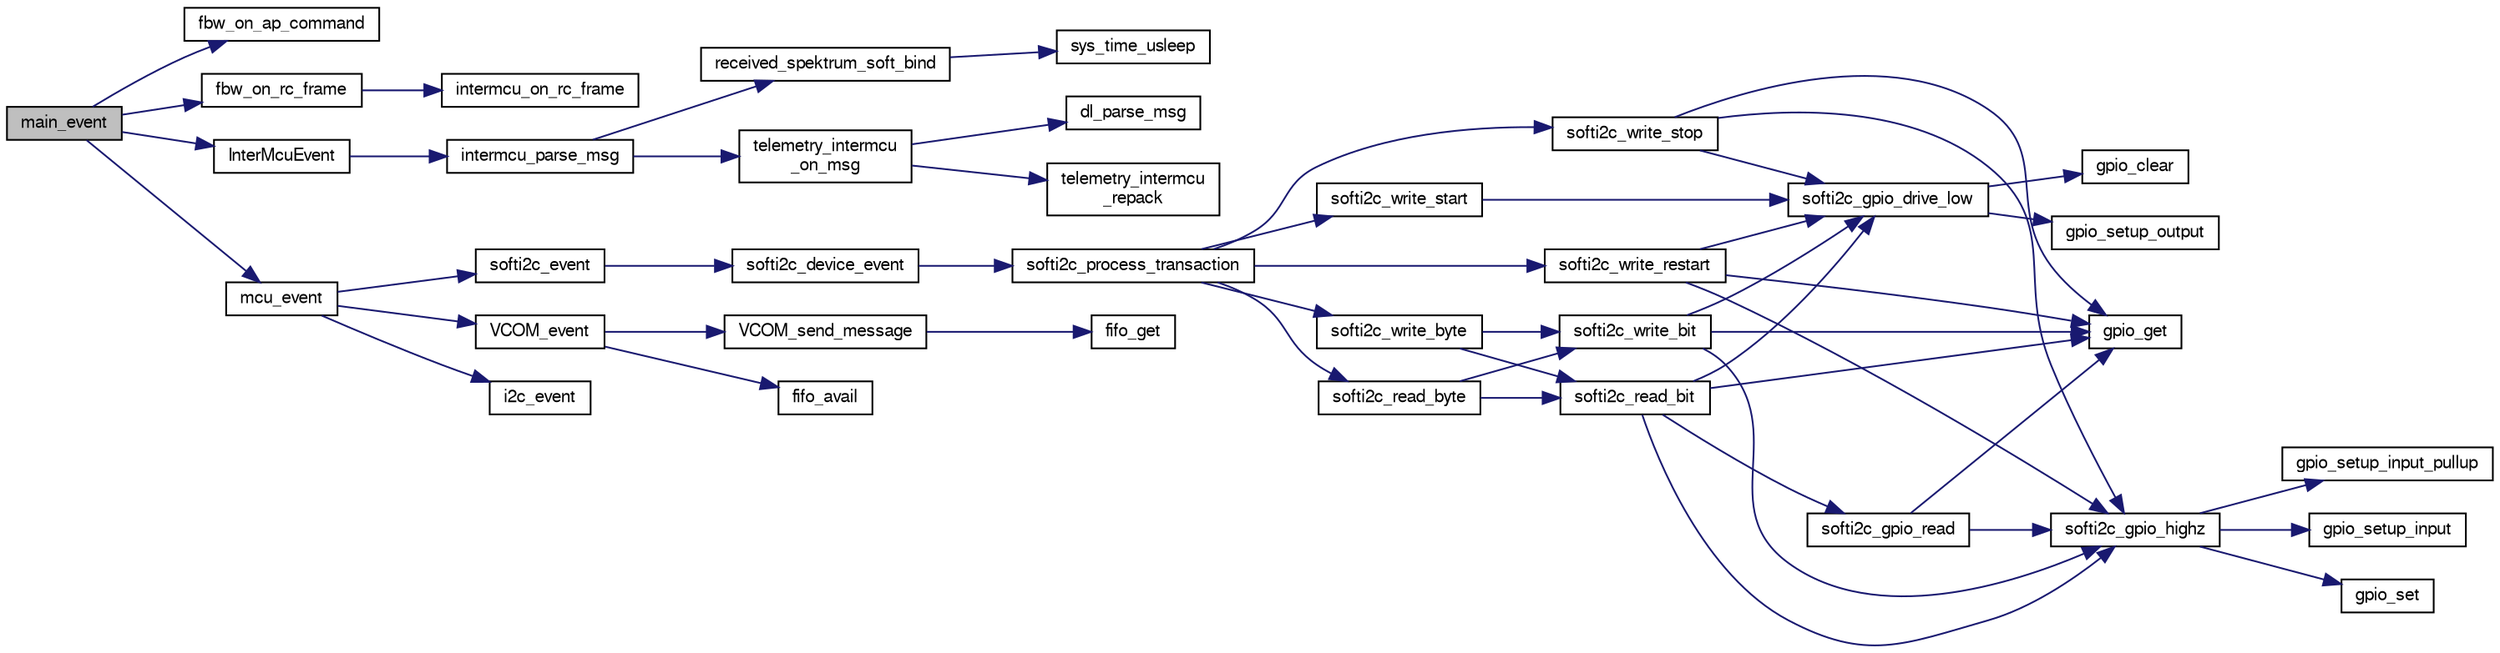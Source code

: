 digraph "main_event"
{
  edge [fontname="FreeSans",fontsize="10",labelfontname="FreeSans",labelfontsize="10"];
  node [fontname="FreeSans",fontsize="10",shape=record];
  rankdir="LR";
  Node1 [label="main_event",height=0.2,width=0.4,color="black", fillcolor="grey75", style="filled", fontcolor="black"];
  Node1 -> Node2 [color="midnightblue",fontsize="10",style="solid",fontname="FreeSans"];
  Node2 [label="fbw_on_ap_command",height=0.2,width=0.4,color="black", fillcolor="white", style="filled",URL="$rotorcraft_2main__fbw_8c.html#aa08cd441cb967eb3e901b4e8783fac23",tooltip="Callback when receive commands from the AP. "];
  Node1 -> Node3 [color="midnightblue",fontsize="10",style="solid",fontname="FreeSans"];
  Node3 [label="fbw_on_rc_frame",height=0.2,width=0.4,color="black", fillcolor="white", style="filled",URL="$rotorcraft_2main__fbw_8c.html#a9315fe63b323bff7e8b6a46ceb10138f",tooltip="Callback when we received an RC frame. "];
  Node3 -> Node4 [color="midnightblue",fontsize="10",style="solid",fontname="FreeSans"];
  Node4 [label="intermcu_on_rc_frame",height=0.2,width=0.4,color="black", fillcolor="white", style="filled",URL="$intermcu__fbw_8c.html#aa60e278348807df613abfa9ba8663503"];
  Node1 -> Node5 [color="midnightblue",fontsize="10",style="solid",fontname="FreeSans"];
  Node5 [label="InterMcuEvent",height=0.2,width=0.4,color="black", fillcolor="white", style="filled",URL="$intermcu__fbw_8c.html#a33141c0ab91bcac2e0d5862739d728aa"];
  Node5 -> Node6 [color="midnightblue",fontsize="10",style="solid",fontname="FreeSans"];
  Node6 [label="intermcu_parse_msg",height=0.2,width=0.4,color="black", fillcolor="white", style="filled",URL="$intermcu__fbw_8c.html#a335ac55e41c48ae94a03a8a17c0af5d8"];
  Node6 -> Node7 [color="midnightblue",fontsize="10",style="solid",fontname="FreeSans"];
  Node7 [label="telemetry_intermcu\l_on_msg",height=0.2,width=0.4,color="black", fillcolor="white", style="filled",URL="$telemetry__intermcu_8h.html#a06d6fba8d0891b94f3b150c7e31bbf82"];
  Node7 -> Node8 [color="midnightblue",fontsize="10",style="solid",fontname="FreeSans"];
  Node8 [label="dl_parse_msg",height=0.2,width=0.4,color="black", fillcolor="white", style="filled",URL="$setup__actuators_8c.html#a8622e4eaf1529d8c64af55c0d05dadbe",tooltip="Should be called when chars are available in dl_buffer. "];
  Node7 -> Node9 [color="midnightblue",fontsize="10",style="solid",fontname="FreeSans"];
  Node9 [label="telemetry_intermcu\l_repack",height=0.2,width=0.4,color="black", fillcolor="white", style="filled",URL="$telemetry__intermcu__fbw_8c.html#ad57afcdf06b03a2859cf3d965e1a9e74"];
  Node6 -> Node10 [color="midnightblue",fontsize="10",style="solid",fontname="FreeSans"];
  Node10 [label="received_spektrum_soft_bind",height=0.2,width=0.4,color="black", fillcolor="white", style="filled",URL="$spektrum__soft__bind__fbw_8c.html#a019a8098631a35cbcdae0c277dbaba6f"];
  Node10 -> Node11 [color="midnightblue",fontsize="10",style="solid",fontname="FreeSans"];
  Node11 [label="sys_time_usleep",height=0.2,width=0.4,color="black", fillcolor="white", style="filled",URL="$chibios_2mcu__periph_2sys__time__arch_8c.html#a74db3eed857f9c53bb67db256c12bc83",tooltip="sys_time_usleep(uint32_t us) "];
  Node1 -> Node12 [color="midnightblue",fontsize="10",style="solid",fontname="FreeSans"];
  Node12 [label="mcu_event",height=0.2,width=0.4,color="black", fillcolor="white", style="filled",URL="$group__mcu__periph.html#gaf44fd3e4d3d56943e4d0e89100974b07",tooltip="MCU event functions. "];
  Node12 -> Node13 [color="midnightblue",fontsize="10",style="solid",fontname="FreeSans"];
  Node13 [label="i2c_event",height=0.2,width=0.4,color="black", fillcolor="white", style="filled",URL="$group__i2c.html#ga05763355d0e087ba41feab61dd773fe6",tooltip="i2c_event() function "];
  Node12 -> Node14 [color="midnightblue",fontsize="10",style="solid",fontname="FreeSans"];
  Node14 [label="softi2c_event",height=0.2,width=0.4,color="black", fillcolor="white", style="filled",URL="$softi2c_8c.html#a00f14c5101231479a8ceab61ae4cad7c"];
  Node14 -> Node15 [color="midnightblue",fontsize="10",style="solid",fontname="FreeSans"];
  Node15 [label="softi2c_device_event",height=0.2,width=0.4,color="black", fillcolor="white", style="filled",URL="$softi2c_8c.html#a25e9e1f40150fe875f3f75fd2b079618"];
  Node15 -> Node16 [color="midnightblue",fontsize="10",style="solid",fontname="FreeSans"];
  Node16 [label="softi2c_process_transaction",height=0.2,width=0.4,color="black", fillcolor="white", style="filled",URL="$softi2c_8c.html#ad94e633dd55968bdb12b7289d2e85d0f"];
  Node16 -> Node17 [color="midnightblue",fontsize="10",style="solid",fontname="FreeSans"];
  Node17 [label="softi2c_write_start",height=0.2,width=0.4,color="black", fillcolor="white", style="filled",URL="$softi2c_8c.html#ae6f8766f290a4fabfad3d6099b3e98e0"];
  Node17 -> Node18 [color="midnightblue",fontsize="10",style="solid",fontname="FreeSans"];
  Node18 [label="softi2c_gpio_drive_low",height=0.2,width=0.4,color="black", fillcolor="white", style="filled",URL="$softi2c_8c.html#a828e709a0e6357d1b1a3184d8272e409"];
  Node18 -> Node19 [color="midnightblue",fontsize="10",style="solid",fontname="FreeSans"];
  Node19 [label="gpio_setup_output",height=0.2,width=0.4,color="black", fillcolor="white", style="filled",URL="$chibios_2mcu__periph_2gpio__arch_8c.html#a614c4a447f1e43381d92c682ac3b953f",tooltip="Setup one or more pins of the given GPIO port as outputs. "];
  Node18 -> Node20 [color="midnightblue",fontsize="10",style="solid",fontname="FreeSans"];
  Node20 [label="gpio_clear",height=0.2,width=0.4,color="black", fillcolor="white", style="filled",URL="$chibios_2mcu__periph_2gpio__arch_8h.html#a302a5c9e7203669d0b9db8a2952fe009",tooltip="Clear a gpio output to low level. "];
  Node16 -> Node21 [color="midnightblue",fontsize="10",style="solid",fontname="FreeSans"];
  Node21 [label="softi2c_write_byte",height=0.2,width=0.4,color="black", fillcolor="white", style="filled",URL="$softi2c_8c.html#aa20d39b61646e34b1eacfa85d092524e"];
  Node21 -> Node22 [color="midnightblue",fontsize="10",style="solid",fontname="FreeSans"];
  Node22 [label="softi2c_write_bit",height=0.2,width=0.4,color="black", fillcolor="white", style="filled",URL="$softi2c_8c.html#aadbee361430868c06c776b2f2e5ad29f"];
  Node22 -> Node18 [color="midnightblue",fontsize="10",style="solid",fontname="FreeSans"];
  Node22 -> Node23 [color="midnightblue",fontsize="10",style="solid",fontname="FreeSans"];
  Node23 [label="softi2c_gpio_highz",height=0.2,width=0.4,color="black", fillcolor="white", style="filled",URL="$softi2c_8c.html#a8743c24425fb5c7d25977071dbad70e9"];
  Node23 -> Node24 [color="midnightblue",fontsize="10",style="solid",fontname="FreeSans"];
  Node24 [label="gpio_setup_input_pullup",height=0.2,width=0.4,color="black", fillcolor="white", style="filled",URL="$chibios_2mcu__periph_2gpio__arch_8c.html#a37fe4e6fcefe371821cc61a78ed34711",tooltip="Setup one or more pins of the given GPIO port as inputs with pull up resistor enabled. "];
  Node23 -> Node25 [color="midnightblue",fontsize="10",style="solid",fontname="FreeSans"];
  Node25 [label="gpio_setup_input",height=0.2,width=0.4,color="black", fillcolor="white", style="filled",URL="$chibios_2mcu__periph_2gpio__arch_8c.html#ae7d0172a824f41338c10872b96cc541b",tooltip="Setup one or more pins of the given GPIO port as inputs. "];
  Node23 -> Node26 [color="midnightblue",fontsize="10",style="solid",fontname="FreeSans"];
  Node26 [label="gpio_set",height=0.2,width=0.4,color="black", fillcolor="white", style="filled",URL="$chibios_2mcu__periph_2gpio__arch_8h.html#a0da8ef247730680b4ffa595d11069051",tooltip="Set a gpio output to high level. "];
  Node22 -> Node27 [color="midnightblue",fontsize="10",style="solid",fontname="FreeSans"];
  Node27 [label="gpio_get",height=0.2,width=0.4,color="black", fillcolor="white", style="filled",URL="$chibios_2mcu__periph_2gpio__arch_8h.html#afd6403990094d8cd6010b2e641a977da",tooltip="Get level of a gpio. "];
  Node21 -> Node28 [color="midnightblue",fontsize="10",style="solid",fontname="FreeSans"];
  Node28 [label="softi2c_read_bit",height=0.2,width=0.4,color="black", fillcolor="white", style="filled",URL="$softi2c_8c.html#a688954bbf22651068611c16ffd44abb1"];
  Node28 -> Node18 [color="midnightblue",fontsize="10",style="solid",fontname="FreeSans"];
  Node28 -> Node23 [color="midnightblue",fontsize="10",style="solid",fontname="FreeSans"];
  Node28 -> Node27 [color="midnightblue",fontsize="10",style="solid",fontname="FreeSans"];
  Node28 -> Node29 [color="midnightblue",fontsize="10",style="solid",fontname="FreeSans"];
  Node29 [label="softi2c_gpio_read",height=0.2,width=0.4,color="black", fillcolor="white", style="filled",URL="$softi2c_8c.html#a9e7492d54676bfe31b964f2430dcbf58"];
  Node29 -> Node23 [color="midnightblue",fontsize="10",style="solid",fontname="FreeSans"];
  Node29 -> Node27 [color="midnightblue",fontsize="10",style="solid",fontname="FreeSans"];
  Node16 -> Node30 [color="midnightblue",fontsize="10",style="solid",fontname="FreeSans"];
  Node30 [label="softi2c_write_restart",height=0.2,width=0.4,color="black", fillcolor="white", style="filled",URL="$softi2c_8c.html#a0a290bb3e426004548796dc35f433b39"];
  Node30 -> Node18 [color="midnightblue",fontsize="10",style="solid",fontname="FreeSans"];
  Node30 -> Node23 [color="midnightblue",fontsize="10",style="solid",fontname="FreeSans"];
  Node30 -> Node27 [color="midnightblue",fontsize="10",style="solid",fontname="FreeSans"];
  Node16 -> Node31 [color="midnightblue",fontsize="10",style="solid",fontname="FreeSans"];
  Node31 [label="softi2c_read_byte",height=0.2,width=0.4,color="black", fillcolor="white", style="filled",URL="$softi2c_8c.html#af53603cab17d074df7f2daea8826e423"];
  Node31 -> Node28 [color="midnightblue",fontsize="10",style="solid",fontname="FreeSans"];
  Node31 -> Node22 [color="midnightblue",fontsize="10",style="solid",fontname="FreeSans"];
  Node16 -> Node32 [color="midnightblue",fontsize="10",style="solid",fontname="FreeSans"];
  Node32 [label="softi2c_write_stop",height=0.2,width=0.4,color="black", fillcolor="white", style="filled",URL="$softi2c_8c.html#aec892d5f421d666723fb58c9132e7088"];
  Node32 -> Node18 [color="midnightblue",fontsize="10",style="solid",fontname="FreeSans"];
  Node32 -> Node23 [color="midnightblue",fontsize="10",style="solid",fontname="FreeSans"];
  Node32 -> Node27 [color="midnightblue",fontsize="10",style="solid",fontname="FreeSans"];
  Node12 -> Node33 [color="midnightblue",fontsize="10",style="solid",fontname="FreeSans"];
  Node33 [label="VCOM_event",height=0.2,width=0.4,color="black", fillcolor="white", style="filled",URL="$usb__ser__hw_8c.html#a15c895e4456578b3ca2818c1e17c832a",tooltip="Poll usb (required by libopencm3). "];
  Node33 -> Node34 [color="midnightblue",fontsize="10",style="solid",fontname="FreeSans"];
  Node34 [label="fifo_avail",height=0.2,width=0.4,color="black", fillcolor="white", style="filled",URL="$usb__ser__hw_8c.html#a84f023b865546e5a8433a00db4f06972"];
  Node33 -> Node35 [color="midnightblue",fontsize="10",style="solid",fontname="FreeSans"];
  Node35 [label="VCOM_send_message",height=0.2,width=0.4,color="black", fillcolor="white", style="filled",URL="$usb__ser__hw_8c.html#aad17c325b3e7623c13d24b25fc42fe3b",tooltip="Send data from fifo right now. "];
  Node35 -> Node36 [color="midnightblue",fontsize="10",style="solid",fontname="FreeSans"];
  Node36 [label="fifo_get",height=0.2,width=0.4,color="black", fillcolor="white", style="filled",URL="$usb__ser__hw_8c.html#af7c4a574284a673dbccf3346e072ba50"];
}
